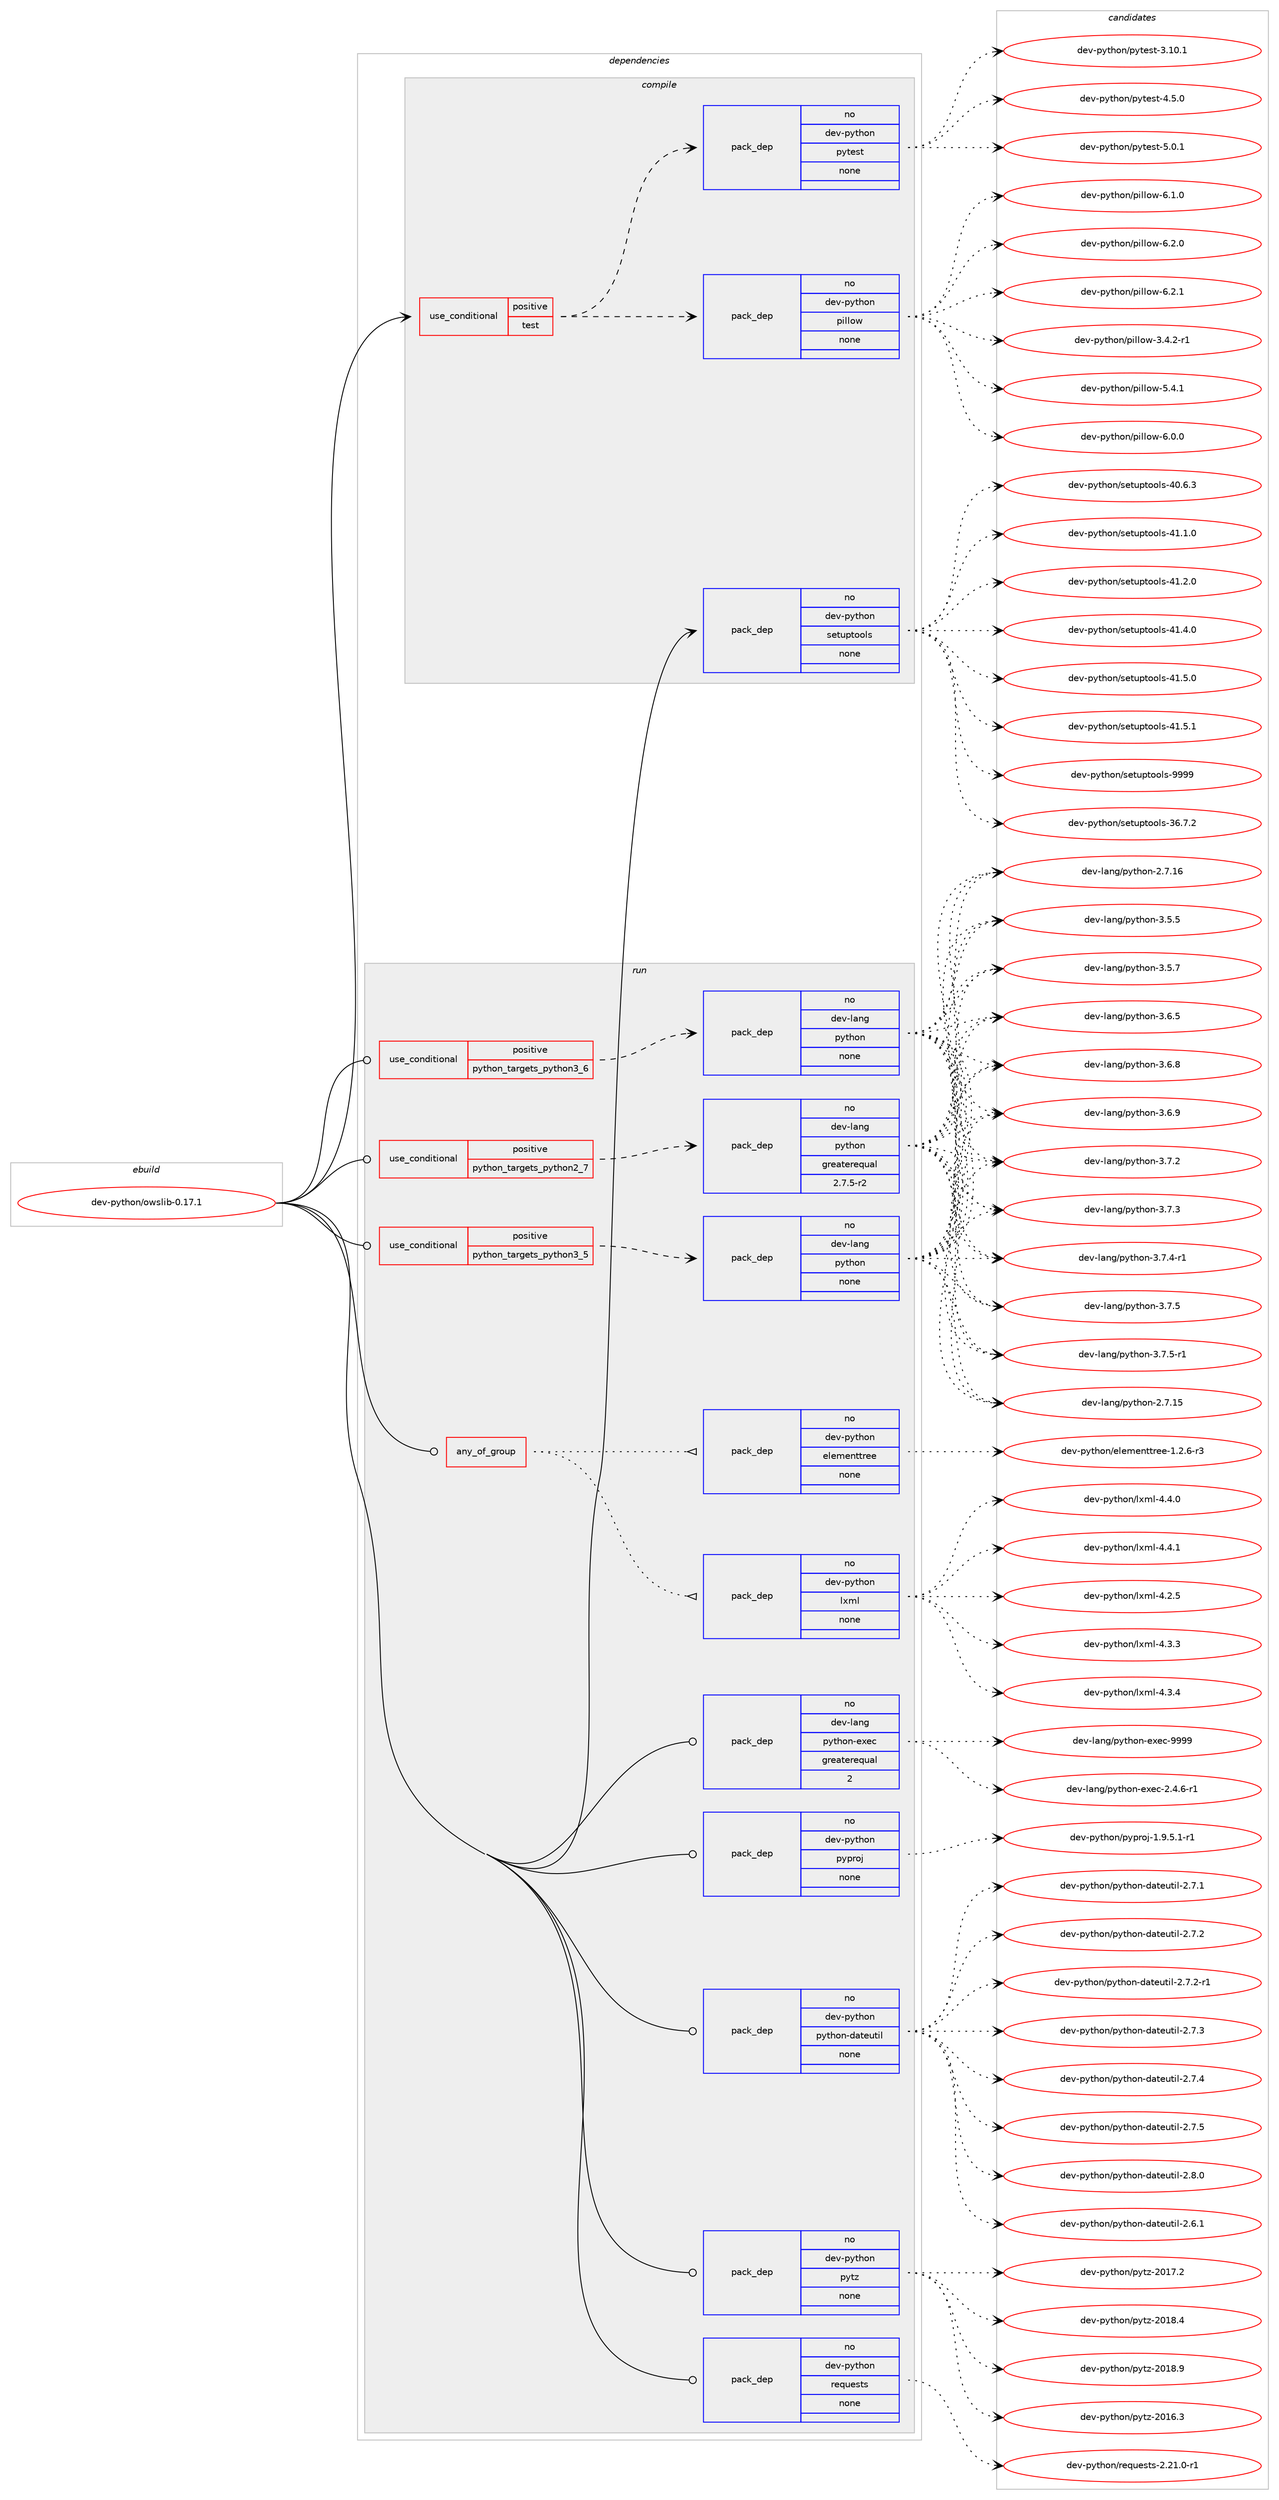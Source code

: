 digraph prolog {

# *************
# Graph options
# *************

newrank=true;
concentrate=true;
compound=true;
graph [rankdir=LR,fontname=Helvetica,fontsize=10,ranksep=1.5];#, ranksep=2.5, nodesep=0.2];
edge  [arrowhead=vee];
node  [fontname=Helvetica,fontsize=10];

# **********
# The ebuild
# **********

subgraph cluster_leftcol {
color=gray;
rank=same;
label=<<i>ebuild</i>>;
id [label="dev-python/owslib-0.17.1", color=red, width=4, href="../dev-python/owslib-0.17.1.svg"];
}

# ****************
# The dependencies
# ****************

subgraph cluster_midcol {
color=gray;
label=<<i>dependencies</i>>;
subgraph cluster_compile {
fillcolor="#eeeeee";
style=filled;
label=<<i>compile</i>>;
subgraph cond143961 {
dependency620055 [label=<<TABLE BORDER="0" CELLBORDER="1" CELLSPACING="0" CELLPADDING="4"><TR><TD ROWSPAN="3" CELLPADDING="10">use_conditional</TD></TR><TR><TD>positive</TD></TR><TR><TD>test</TD></TR></TABLE>>, shape=none, color=red];
subgraph pack464283 {
dependency620056 [label=<<TABLE BORDER="0" CELLBORDER="1" CELLSPACING="0" CELLPADDING="4" WIDTH="220"><TR><TD ROWSPAN="6" CELLPADDING="30">pack_dep</TD></TR><TR><TD WIDTH="110">no</TD></TR><TR><TD>dev-python</TD></TR><TR><TD>pillow</TD></TR><TR><TD>none</TD></TR><TR><TD></TD></TR></TABLE>>, shape=none, color=blue];
}
dependency620055:e -> dependency620056:w [weight=20,style="dashed",arrowhead="vee"];
subgraph pack464284 {
dependency620057 [label=<<TABLE BORDER="0" CELLBORDER="1" CELLSPACING="0" CELLPADDING="4" WIDTH="220"><TR><TD ROWSPAN="6" CELLPADDING="30">pack_dep</TD></TR><TR><TD WIDTH="110">no</TD></TR><TR><TD>dev-python</TD></TR><TR><TD>pytest</TD></TR><TR><TD>none</TD></TR><TR><TD></TD></TR></TABLE>>, shape=none, color=blue];
}
dependency620055:e -> dependency620057:w [weight=20,style="dashed",arrowhead="vee"];
}
id:e -> dependency620055:w [weight=20,style="solid",arrowhead="vee"];
subgraph pack464285 {
dependency620058 [label=<<TABLE BORDER="0" CELLBORDER="1" CELLSPACING="0" CELLPADDING="4" WIDTH="220"><TR><TD ROWSPAN="6" CELLPADDING="30">pack_dep</TD></TR><TR><TD WIDTH="110">no</TD></TR><TR><TD>dev-python</TD></TR><TR><TD>setuptools</TD></TR><TR><TD>none</TD></TR><TR><TD></TD></TR></TABLE>>, shape=none, color=blue];
}
id:e -> dependency620058:w [weight=20,style="solid",arrowhead="vee"];
}
subgraph cluster_compileandrun {
fillcolor="#eeeeee";
style=filled;
label=<<i>compile and run</i>>;
}
subgraph cluster_run {
fillcolor="#eeeeee";
style=filled;
label=<<i>run</i>>;
subgraph any11438 {
dependency620059 [label=<<TABLE BORDER="0" CELLBORDER="1" CELLSPACING="0" CELLPADDING="4"><TR><TD CELLPADDING="10">any_of_group</TD></TR></TABLE>>, shape=none, color=red];subgraph pack464286 {
dependency620060 [label=<<TABLE BORDER="0" CELLBORDER="1" CELLSPACING="0" CELLPADDING="4" WIDTH="220"><TR><TD ROWSPAN="6" CELLPADDING="30">pack_dep</TD></TR><TR><TD WIDTH="110">no</TD></TR><TR><TD>dev-python</TD></TR><TR><TD>elementtree</TD></TR><TR><TD>none</TD></TR><TR><TD></TD></TR></TABLE>>, shape=none, color=blue];
}
dependency620059:e -> dependency620060:w [weight=20,style="dotted",arrowhead="oinv"];
subgraph pack464287 {
dependency620061 [label=<<TABLE BORDER="0" CELLBORDER="1" CELLSPACING="0" CELLPADDING="4" WIDTH="220"><TR><TD ROWSPAN="6" CELLPADDING="30">pack_dep</TD></TR><TR><TD WIDTH="110">no</TD></TR><TR><TD>dev-python</TD></TR><TR><TD>lxml</TD></TR><TR><TD>none</TD></TR><TR><TD></TD></TR></TABLE>>, shape=none, color=blue];
}
dependency620059:e -> dependency620061:w [weight=20,style="dotted",arrowhead="oinv"];
}
id:e -> dependency620059:w [weight=20,style="solid",arrowhead="odot"];
subgraph cond143962 {
dependency620062 [label=<<TABLE BORDER="0" CELLBORDER="1" CELLSPACING="0" CELLPADDING="4"><TR><TD ROWSPAN="3" CELLPADDING="10">use_conditional</TD></TR><TR><TD>positive</TD></TR><TR><TD>python_targets_python2_7</TD></TR></TABLE>>, shape=none, color=red];
subgraph pack464288 {
dependency620063 [label=<<TABLE BORDER="0" CELLBORDER="1" CELLSPACING="0" CELLPADDING="4" WIDTH="220"><TR><TD ROWSPAN="6" CELLPADDING="30">pack_dep</TD></TR><TR><TD WIDTH="110">no</TD></TR><TR><TD>dev-lang</TD></TR><TR><TD>python</TD></TR><TR><TD>greaterequal</TD></TR><TR><TD>2.7.5-r2</TD></TR></TABLE>>, shape=none, color=blue];
}
dependency620062:e -> dependency620063:w [weight=20,style="dashed",arrowhead="vee"];
}
id:e -> dependency620062:w [weight=20,style="solid",arrowhead="odot"];
subgraph cond143963 {
dependency620064 [label=<<TABLE BORDER="0" CELLBORDER="1" CELLSPACING="0" CELLPADDING="4"><TR><TD ROWSPAN="3" CELLPADDING="10">use_conditional</TD></TR><TR><TD>positive</TD></TR><TR><TD>python_targets_python3_5</TD></TR></TABLE>>, shape=none, color=red];
subgraph pack464289 {
dependency620065 [label=<<TABLE BORDER="0" CELLBORDER="1" CELLSPACING="0" CELLPADDING="4" WIDTH="220"><TR><TD ROWSPAN="6" CELLPADDING="30">pack_dep</TD></TR><TR><TD WIDTH="110">no</TD></TR><TR><TD>dev-lang</TD></TR><TR><TD>python</TD></TR><TR><TD>none</TD></TR><TR><TD></TD></TR></TABLE>>, shape=none, color=blue];
}
dependency620064:e -> dependency620065:w [weight=20,style="dashed",arrowhead="vee"];
}
id:e -> dependency620064:w [weight=20,style="solid",arrowhead="odot"];
subgraph cond143964 {
dependency620066 [label=<<TABLE BORDER="0" CELLBORDER="1" CELLSPACING="0" CELLPADDING="4"><TR><TD ROWSPAN="3" CELLPADDING="10">use_conditional</TD></TR><TR><TD>positive</TD></TR><TR><TD>python_targets_python3_6</TD></TR></TABLE>>, shape=none, color=red];
subgraph pack464290 {
dependency620067 [label=<<TABLE BORDER="0" CELLBORDER="1" CELLSPACING="0" CELLPADDING="4" WIDTH="220"><TR><TD ROWSPAN="6" CELLPADDING="30">pack_dep</TD></TR><TR><TD WIDTH="110">no</TD></TR><TR><TD>dev-lang</TD></TR><TR><TD>python</TD></TR><TR><TD>none</TD></TR><TR><TD></TD></TR></TABLE>>, shape=none, color=blue];
}
dependency620066:e -> dependency620067:w [weight=20,style="dashed",arrowhead="vee"];
}
id:e -> dependency620066:w [weight=20,style="solid",arrowhead="odot"];
subgraph pack464291 {
dependency620068 [label=<<TABLE BORDER="0" CELLBORDER="1" CELLSPACING="0" CELLPADDING="4" WIDTH="220"><TR><TD ROWSPAN="6" CELLPADDING="30">pack_dep</TD></TR><TR><TD WIDTH="110">no</TD></TR><TR><TD>dev-lang</TD></TR><TR><TD>python-exec</TD></TR><TR><TD>greaterequal</TD></TR><TR><TD>2</TD></TR></TABLE>>, shape=none, color=blue];
}
id:e -> dependency620068:w [weight=20,style="solid",arrowhead="odot"];
subgraph pack464292 {
dependency620069 [label=<<TABLE BORDER="0" CELLBORDER="1" CELLSPACING="0" CELLPADDING="4" WIDTH="220"><TR><TD ROWSPAN="6" CELLPADDING="30">pack_dep</TD></TR><TR><TD WIDTH="110">no</TD></TR><TR><TD>dev-python</TD></TR><TR><TD>pyproj</TD></TR><TR><TD>none</TD></TR><TR><TD></TD></TR></TABLE>>, shape=none, color=blue];
}
id:e -> dependency620069:w [weight=20,style="solid",arrowhead="odot"];
subgraph pack464293 {
dependency620070 [label=<<TABLE BORDER="0" CELLBORDER="1" CELLSPACING="0" CELLPADDING="4" WIDTH="220"><TR><TD ROWSPAN="6" CELLPADDING="30">pack_dep</TD></TR><TR><TD WIDTH="110">no</TD></TR><TR><TD>dev-python</TD></TR><TR><TD>python-dateutil</TD></TR><TR><TD>none</TD></TR><TR><TD></TD></TR></TABLE>>, shape=none, color=blue];
}
id:e -> dependency620070:w [weight=20,style="solid",arrowhead="odot"];
subgraph pack464294 {
dependency620071 [label=<<TABLE BORDER="0" CELLBORDER="1" CELLSPACING="0" CELLPADDING="4" WIDTH="220"><TR><TD ROWSPAN="6" CELLPADDING="30">pack_dep</TD></TR><TR><TD WIDTH="110">no</TD></TR><TR><TD>dev-python</TD></TR><TR><TD>pytz</TD></TR><TR><TD>none</TD></TR><TR><TD></TD></TR></TABLE>>, shape=none, color=blue];
}
id:e -> dependency620071:w [weight=20,style="solid",arrowhead="odot"];
subgraph pack464295 {
dependency620072 [label=<<TABLE BORDER="0" CELLBORDER="1" CELLSPACING="0" CELLPADDING="4" WIDTH="220"><TR><TD ROWSPAN="6" CELLPADDING="30">pack_dep</TD></TR><TR><TD WIDTH="110">no</TD></TR><TR><TD>dev-python</TD></TR><TR><TD>requests</TD></TR><TR><TD>none</TD></TR><TR><TD></TD></TR></TABLE>>, shape=none, color=blue];
}
id:e -> dependency620072:w [weight=20,style="solid",arrowhead="odot"];
}
}

# **************
# The candidates
# **************

subgraph cluster_choices {
rank=same;
color=gray;
label=<<i>candidates</i>>;

subgraph choice464283 {
color=black;
nodesep=1;
choice10010111845112121116104111110471121051081081111194551465246504511449 [label="dev-python/pillow-3.4.2-r1", color=red, width=4,href="../dev-python/pillow-3.4.2-r1.svg"];
choice1001011184511212111610411111047112105108108111119455346524649 [label="dev-python/pillow-5.4.1", color=red, width=4,href="../dev-python/pillow-5.4.1.svg"];
choice1001011184511212111610411111047112105108108111119455446484648 [label="dev-python/pillow-6.0.0", color=red, width=4,href="../dev-python/pillow-6.0.0.svg"];
choice1001011184511212111610411111047112105108108111119455446494648 [label="dev-python/pillow-6.1.0", color=red, width=4,href="../dev-python/pillow-6.1.0.svg"];
choice1001011184511212111610411111047112105108108111119455446504648 [label="dev-python/pillow-6.2.0", color=red, width=4,href="../dev-python/pillow-6.2.0.svg"];
choice1001011184511212111610411111047112105108108111119455446504649 [label="dev-python/pillow-6.2.1", color=red, width=4,href="../dev-python/pillow-6.2.1.svg"];
dependency620056:e -> choice10010111845112121116104111110471121051081081111194551465246504511449:w [style=dotted,weight="100"];
dependency620056:e -> choice1001011184511212111610411111047112105108108111119455346524649:w [style=dotted,weight="100"];
dependency620056:e -> choice1001011184511212111610411111047112105108108111119455446484648:w [style=dotted,weight="100"];
dependency620056:e -> choice1001011184511212111610411111047112105108108111119455446494648:w [style=dotted,weight="100"];
dependency620056:e -> choice1001011184511212111610411111047112105108108111119455446504648:w [style=dotted,weight="100"];
dependency620056:e -> choice1001011184511212111610411111047112105108108111119455446504649:w [style=dotted,weight="100"];
}
subgraph choice464284 {
color=black;
nodesep=1;
choice100101118451121211161041111104711212111610111511645514649484649 [label="dev-python/pytest-3.10.1", color=red, width=4,href="../dev-python/pytest-3.10.1.svg"];
choice1001011184511212111610411111047112121116101115116455246534648 [label="dev-python/pytest-4.5.0", color=red, width=4,href="../dev-python/pytest-4.5.0.svg"];
choice1001011184511212111610411111047112121116101115116455346484649 [label="dev-python/pytest-5.0.1", color=red, width=4,href="../dev-python/pytest-5.0.1.svg"];
dependency620057:e -> choice100101118451121211161041111104711212111610111511645514649484649:w [style=dotted,weight="100"];
dependency620057:e -> choice1001011184511212111610411111047112121116101115116455246534648:w [style=dotted,weight="100"];
dependency620057:e -> choice1001011184511212111610411111047112121116101115116455346484649:w [style=dotted,weight="100"];
}
subgraph choice464285 {
color=black;
nodesep=1;
choice100101118451121211161041111104711510111611711211611111110811545515446554650 [label="dev-python/setuptools-36.7.2", color=red, width=4,href="../dev-python/setuptools-36.7.2.svg"];
choice100101118451121211161041111104711510111611711211611111110811545524846544651 [label="dev-python/setuptools-40.6.3", color=red, width=4,href="../dev-python/setuptools-40.6.3.svg"];
choice100101118451121211161041111104711510111611711211611111110811545524946494648 [label="dev-python/setuptools-41.1.0", color=red, width=4,href="../dev-python/setuptools-41.1.0.svg"];
choice100101118451121211161041111104711510111611711211611111110811545524946504648 [label="dev-python/setuptools-41.2.0", color=red, width=4,href="../dev-python/setuptools-41.2.0.svg"];
choice100101118451121211161041111104711510111611711211611111110811545524946524648 [label="dev-python/setuptools-41.4.0", color=red, width=4,href="../dev-python/setuptools-41.4.0.svg"];
choice100101118451121211161041111104711510111611711211611111110811545524946534648 [label="dev-python/setuptools-41.5.0", color=red, width=4,href="../dev-python/setuptools-41.5.0.svg"];
choice100101118451121211161041111104711510111611711211611111110811545524946534649 [label="dev-python/setuptools-41.5.1", color=red, width=4,href="../dev-python/setuptools-41.5.1.svg"];
choice10010111845112121116104111110471151011161171121161111111081154557575757 [label="dev-python/setuptools-9999", color=red, width=4,href="../dev-python/setuptools-9999.svg"];
dependency620058:e -> choice100101118451121211161041111104711510111611711211611111110811545515446554650:w [style=dotted,weight="100"];
dependency620058:e -> choice100101118451121211161041111104711510111611711211611111110811545524846544651:w [style=dotted,weight="100"];
dependency620058:e -> choice100101118451121211161041111104711510111611711211611111110811545524946494648:w [style=dotted,weight="100"];
dependency620058:e -> choice100101118451121211161041111104711510111611711211611111110811545524946504648:w [style=dotted,weight="100"];
dependency620058:e -> choice100101118451121211161041111104711510111611711211611111110811545524946524648:w [style=dotted,weight="100"];
dependency620058:e -> choice100101118451121211161041111104711510111611711211611111110811545524946534648:w [style=dotted,weight="100"];
dependency620058:e -> choice100101118451121211161041111104711510111611711211611111110811545524946534649:w [style=dotted,weight="100"];
dependency620058:e -> choice10010111845112121116104111110471151011161171121161111111081154557575757:w [style=dotted,weight="100"];
}
subgraph choice464286 {
color=black;
nodesep=1;
choice10010111845112121116104111110471011081011091011101161161141011014549465046544511451 [label="dev-python/elementtree-1.2.6-r3", color=red, width=4,href="../dev-python/elementtree-1.2.6-r3.svg"];
dependency620060:e -> choice10010111845112121116104111110471011081011091011101161161141011014549465046544511451:w [style=dotted,weight="100"];
}
subgraph choice464287 {
color=black;
nodesep=1;
choice1001011184511212111610411111047108120109108455246504653 [label="dev-python/lxml-4.2.5", color=red, width=4,href="../dev-python/lxml-4.2.5.svg"];
choice1001011184511212111610411111047108120109108455246514651 [label="dev-python/lxml-4.3.3", color=red, width=4,href="../dev-python/lxml-4.3.3.svg"];
choice1001011184511212111610411111047108120109108455246514652 [label="dev-python/lxml-4.3.4", color=red, width=4,href="../dev-python/lxml-4.3.4.svg"];
choice1001011184511212111610411111047108120109108455246524648 [label="dev-python/lxml-4.4.0", color=red, width=4,href="../dev-python/lxml-4.4.0.svg"];
choice1001011184511212111610411111047108120109108455246524649 [label="dev-python/lxml-4.4.1", color=red, width=4,href="../dev-python/lxml-4.4.1.svg"];
dependency620061:e -> choice1001011184511212111610411111047108120109108455246504653:w [style=dotted,weight="100"];
dependency620061:e -> choice1001011184511212111610411111047108120109108455246514651:w [style=dotted,weight="100"];
dependency620061:e -> choice1001011184511212111610411111047108120109108455246514652:w [style=dotted,weight="100"];
dependency620061:e -> choice1001011184511212111610411111047108120109108455246524648:w [style=dotted,weight="100"];
dependency620061:e -> choice1001011184511212111610411111047108120109108455246524649:w [style=dotted,weight="100"];
}
subgraph choice464288 {
color=black;
nodesep=1;
choice10010111845108971101034711212111610411111045504655464953 [label="dev-lang/python-2.7.15", color=red, width=4,href="../dev-lang/python-2.7.15.svg"];
choice10010111845108971101034711212111610411111045504655464954 [label="dev-lang/python-2.7.16", color=red, width=4,href="../dev-lang/python-2.7.16.svg"];
choice100101118451089711010347112121116104111110455146534653 [label="dev-lang/python-3.5.5", color=red, width=4,href="../dev-lang/python-3.5.5.svg"];
choice100101118451089711010347112121116104111110455146534655 [label="dev-lang/python-3.5.7", color=red, width=4,href="../dev-lang/python-3.5.7.svg"];
choice100101118451089711010347112121116104111110455146544653 [label="dev-lang/python-3.6.5", color=red, width=4,href="../dev-lang/python-3.6.5.svg"];
choice100101118451089711010347112121116104111110455146544656 [label="dev-lang/python-3.6.8", color=red, width=4,href="../dev-lang/python-3.6.8.svg"];
choice100101118451089711010347112121116104111110455146544657 [label="dev-lang/python-3.6.9", color=red, width=4,href="../dev-lang/python-3.6.9.svg"];
choice100101118451089711010347112121116104111110455146554650 [label="dev-lang/python-3.7.2", color=red, width=4,href="../dev-lang/python-3.7.2.svg"];
choice100101118451089711010347112121116104111110455146554651 [label="dev-lang/python-3.7.3", color=red, width=4,href="../dev-lang/python-3.7.3.svg"];
choice1001011184510897110103471121211161041111104551465546524511449 [label="dev-lang/python-3.7.4-r1", color=red, width=4,href="../dev-lang/python-3.7.4-r1.svg"];
choice100101118451089711010347112121116104111110455146554653 [label="dev-lang/python-3.7.5", color=red, width=4,href="../dev-lang/python-3.7.5.svg"];
choice1001011184510897110103471121211161041111104551465546534511449 [label="dev-lang/python-3.7.5-r1", color=red, width=4,href="../dev-lang/python-3.7.5-r1.svg"];
dependency620063:e -> choice10010111845108971101034711212111610411111045504655464953:w [style=dotted,weight="100"];
dependency620063:e -> choice10010111845108971101034711212111610411111045504655464954:w [style=dotted,weight="100"];
dependency620063:e -> choice100101118451089711010347112121116104111110455146534653:w [style=dotted,weight="100"];
dependency620063:e -> choice100101118451089711010347112121116104111110455146534655:w [style=dotted,weight="100"];
dependency620063:e -> choice100101118451089711010347112121116104111110455146544653:w [style=dotted,weight="100"];
dependency620063:e -> choice100101118451089711010347112121116104111110455146544656:w [style=dotted,weight="100"];
dependency620063:e -> choice100101118451089711010347112121116104111110455146544657:w [style=dotted,weight="100"];
dependency620063:e -> choice100101118451089711010347112121116104111110455146554650:w [style=dotted,weight="100"];
dependency620063:e -> choice100101118451089711010347112121116104111110455146554651:w [style=dotted,weight="100"];
dependency620063:e -> choice1001011184510897110103471121211161041111104551465546524511449:w [style=dotted,weight="100"];
dependency620063:e -> choice100101118451089711010347112121116104111110455146554653:w [style=dotted,weight="100"];
dependency620063:e -> choice1001011184510897110103471121211161041111104551465546534511449:w [style=dotted,weight="100"];
}
subgraph choice464289 {
color=black;
nodesep=1;
choice10010111845108971101034711212111610411111045504655464953 [label="dev-lang/python-2.7.15", color=red, width=4,href="../dev-lang/python-2.7.15.svg"];
choice10010111845108971101034711212111610411111045504655464954 [label="dev-lang/python-2.7.16", color=red, width=4,href="../dev-lang/python-2.7.16.svg"];
choice100101118451089711010347112121116104111110455146534653 [label="dev-lang/python-3.5.5", color=red, width=4,href="../dev-lang/python-3.5.5.svg"];
choice100101118451089711010347112121116104111110455146534655 [label="dev-lang/python-3.5.7", color=red, width=4,href="../dev-lang/python-3.5.7.svg"];
choice100101118451089711010347112121116104111110455146544653 [label="dev-lang/python-3.6.5", color=red, width=4,href="../dev-lang/python-3.6.5.svg"];
choice100101118451089711010347112121116104111110455146544656 [label="dev-lang/python-3.6.8", color=red, width=4,href="../dev-lang/python-3.6.8.svg"];
choice100101118451089711010347112121116104111110455146544657 [label="dev-lang/python-3.6.9", color=red, width=4,href="../dev-lang/python-3.6.9.svg"];
choice100101118451089711010347112121116104111110455146554650 [label="dev-lang/python-3.7.2", color=red, width=4,href="../dev-lang/python-3.7.2.svg"];
choice100101118451089711010347112121116104111110455146554651 [label="dev-lang/python-3.7.3", color=red, width=4,href="../dev-lang/python-3.7.3.svg"];
choice1001011184510897110103471121211161041111104551465546524511449 [label="dev-lang/python-3.7.4-r1", color=red, width=4,href="../dev-lang/python-3.7.4-r1.svg"];
choice100101118451089711010347112121116104111110455146554653 [label="dev-lang/python-3.7.5", color=red, width=4,href="../dev-lang/python-3.7.5.svg"];
choice1001011184510897110103471121211161041111104551465546534511449 [label="dev-lang/python-3.7.5-r1", color=red, width=4,href="../dev-lang/python-3.7.5-r1.svg"];
dependency620065:e -> choice10010111845108971101034711212111610411111045504655464953:w [style=dotted,weight="100"];
dependency620065:e -> choice10010111845108971101034711212111610411111045504655464954:w [style=dotted,weight="100"];
dependency620065:e -> choice100101118451089711010347112121116104111110455146534653:w [style=dotted,weight="100"];
dependency620065:e -> choice100101118451089711010347112121116104111110455146534655:w [style=dotted,weight="100"];
dependency620065:e -> choice100101118451089711010347112121116104111110455146544653:w [style=dotted,weight="100"];
dependency620065:e -> choice100101118451089711010347112121116104111110455146544656:w [style=dotted,weight="100"];
dependency620065:e -> choice100101118451089711010347112121116104111110455146544657:w [style=dotted,weight="100"];
dependency620065:e -> choice100101118451089711010347112121116104111110455146554650:w [style=dotted,weight="100"];
dependency620065:e -> choice100101118451089711010347112121116104111110455146554651:w [style=dotted,weight="100"];
dependency620065:e -> choice1001011184510897110103471121211161041111104551465546524511449:w [style=dotted,weight="100"];
dependency620065:e -> choice100101118451089711010347112121116104111110455146554653:w [style=dotted,weight="100"];
dependency620065:e -> choice1001011184510897110103471121211161041111104551465546534511449:w [style=dotted,weight="100"];
}
subgraph choice464290 {
color=black;
nodesep=1;
choice10010111845108971101034711212111610411111045504655464953 [label="dev-lang/python-2.7.15", color=red, width=4,href="../dev-lang/python-2.7.15.svg"];
choice10010111845108971101034711212111610411111045504655464954 [label="dev-lang/python-2.7.16", color=red, width=4,href="../dev-lang/python-2.7.16.svg"];
choice100101118451089711010347112121116104111110455146534653 [label="dev-lang/python-3.5.5", color=red, width=4,href="../dev-lang/python-3.5.5.svg"];
choice100101118451089711010347112121116104111110455146534655 [label="dev-lang/python-3.5.7", color=red, width=4,href="../dev-lang/python-3.5.7.svg"];
choice100101118451089711010347112121116104111110455146544653 [label="dev-lang/python-3.6.5", color=red, width=4,href="../dev-lang/python-3.6.5.svg"];
choice100101118451089711010347112121116104111110455146544656 [label="dev-lang/python-3.6.8", color=red, width=4,href="../dev-lang/python-3.6.8.svg"];
choice100101118451089711010347112121116104111110455146544657 [label="dev-lang/python-3.6.9", color=red, width=4,href="../dev-lang/python-3.6.9.svg"];
choice100101118451089711010347112121116104111110455146554650 [label="dev-lang/python-3.7.2", color=red, width=4,href="../dev-lang/python-3.7.2.svg"];
choice100101118451089711010347112121116104111110455146554651 [label="dev-lang/python-3.7.3", color=red, width=4,href="../dev-lang/python-3.7.3.svg"];
choice1001011184510897110103471121211161041111104551465546524511449 [label="dev-lang/python-3.7.4-r1", color=red, width=4,href="../dev-lang/python-3.7.4-r1.svg"];
choice100101118451089711010347112121116104111110455146554653 [label="dev-lang/python-3.7.5", color=red, width=4,href="../dev-lang/python-3.7.5.svg"];
choice1001011184510897110103471121211161041111104551465546534511449 [label="dev-lang/python-3.7.5-r1", color=red, width=4,href="../dev-lang/python-3.7.5-r1.svg"];
dependency620067:e -> choice10010111845108971101034711212111610411111045504655464953:w [style=dotted,weight="100"];
dependency620067:e -> choice10010111845108971101034711212111610411111045504655464954:w [style=dotted,weight="100"];
dependency620067:e -> choice100101118451089711010347112121116104111110455146534653:w [style=dotted,weight="100"];
dependency620067:e -> choice100101118451089711010347112121116104111110455146534655:w [style=dotted,weight="100"];
dependency620067:e -> choice100101118451089711010347112121116104111110455146544653:w [style=dotted,weight="100"];
dependency620067:e -> choice100101118451089711010347112121116104111110455146544656:w [style=dotted,weight="100"];
dependency620067:e -> choice100101118451089711010347112121116104111110455146544657:w [style=dotted,weight="100"];
dependency620067:e -> choice100101118451089711010347112121116104111110455146554650:w [style=dotted,weight="100"];
dependency620067:e -> choice100101118451089711010347112121116104111110455146554651:w [style=dotted,weight="100"];
dependency620067:e -> choice1001011184510897110103471121211161041111104551465546524511449:w [style=dotted,weight="100"];
dependency620067:e -> choice100101118451089711010347112121116104111110455146554653:w [style=dotted,weight="100"];
dependency620067:e -> choice1001011184510897110103471121211161041111104551465546534511449:w [style=dotted,weight="100"];
}
subgraph choice464291 {
color=black;
nodesep=1;
choice10010111845108971101034711212111610411111045101120101994550465246544511449 [label="dev-lang/python-exec-2.4.6-r1", color=red, width=4,href="../dev-lang/python-exec-2.4.6-r1.svg"];
choice10010111845108971101034711212111610411111045101120101994557575757 [label="dev-lang/python-exec-9999", color=red, width=4,href="../dev-lang/python-exec-9999.svg"];
dependency620068:e -> choice10010111845108971101034711212111610411111045101120101994550465246544511449:w [style=dotted,weight="100"];
dependency620068:e -> choice10010111845108971101034711212111610411111045101120101994557575757:w [style=dotted,weight="100"];
}
subgraph choice464292 {
color=black;
nodesep=1;
choice100101118451121211161041111104711212111211411110645494657465346494511449 [label="dev-python/pyproj-1.9.5.1-r1", color=red, width=4,href="../dev-python/pyproj-1.9.5.1-r1.svg"];
dependency620069:e -> choice100101118451121211161041111104711212111211411110645494657465346494511449:w [style=dotted,weight="100"];
}
subgraph choice464293 {
color=black;
nodesep=1;
choice10010111845112121116104111110471121211161041111104510097116101117116105108455046544649 [label="dev-python/python-dateutil-2.6.1", color=red, width=4,href="../dev-python/python-dateutil-2.6.1.svg"];
choice10010111845112121116104111110471121211161041111104510097116101117116105108455046554649 [label="dev-python/python-dateutil-2.7.1", color=red, width=4,href="../dev-python/python-dateutil-2.7.1.svg"];
choice10010111845112121116104111110471121211161041111104510097116101117116105108455046554650 [label="dev-python/python-dateutil-2.7.2", color=red, width=4,href="../dev-python/python-dateutil-2.7.2.svg"];
choice100101118451121211161041111104711212111610411111045100971161011171161051084550465546504511449 [label="dev-python/python-dateutil-2.7.2-r1", color=red, width=4,href="../dev-python/python-dateutil-2.7.2-r1.svg"];
choice10010111845112121116104111110471121211161041111104510097116101117116105108455046554651 [label="dev-python/python-dateutil-2.7.3", color=red, width=4,href="../dev-python/python-dateutil-2.7.3.svg"];
choice10010111845112121116104111110471121211161041111104510097116101117116105108455046554652 [label="dev-python/python-dateutil-2.7.4", color=red, width=4,href="../dev-python/python-dateutil-2.7.4.svg"];
choice10010111845112121116104111110471121211161041111104510097116101117116105108455046554653 [label="dev-python/python-dateutil-2.7.5", color=red, width=4,href="../dev-python/python-dateutil-2.7.5.svg"];
choice10010111845112121116104111110471121211161041111104510097116101117116105108455046564648 [label="dev-python/python-dateutil-2.8.0", color=red, width=4,href="../dev-python/python-dateutil-2.8.0.svg"];
dependency620070:e -> choice10010111845112121116104111110471121211161041111104510097116101117116105108455046544649:w [style=dotted,weight="100"];
dependency620070:e -> choice10010111845112121116104111110471121211161041111104510097116101117116105108455046554649:w [style=dotted,weight="100"];
dependency620070:e -> choice10010111845112121116104111110471121211161041111104510097116101117116105108455046554650:w [style=dotted,weight="100"];
dependency620070:e -> choice100101118451121211161041111104711212111610411111045100971161011171161051084550465546504511449:w [style=dotted,weight="100"];
dependency620070:e -> choice10010111845112121116104111110471121211161041111104510097116101117116105108455046554651:w [style=dotted,weight="100"];
dependency620070:e -> choice10010111845112121116104111110471121211161041111104510097116101117116105108455046554652:w [style=dotted,weight="100"];
dependency620070:e -> choice10010111845112121116104111110471121211161041111104510097116101117116105108455046554653:w [style=dotted,weight="100"];
dependency620070:e -> choice10010111845112121116104111110471121211161041111104510097116101117116105108455046564648:w [style=dotted,weight="100"];
}
subgraph choice464294 {
color=black;
nodesep=1;
choice100101118451121211161041111104711212111612245504849544651 [label="dev-python/pytz-2016.3", color=red, width=4,href="../dev-python/pytz-2016.3.svg"];
choice100101118451121211161041111104711212111612245504849554650 [label="dev-python/pytz-2017.2", color=red, width=4,href="../dev-python/pytz-2017.2.svg"];
choice100101118451121211161041111104711212111612245504849564652 [label="dev-python/pytz-2018.4", color=red, width=4,href="../dev-python/pytz-2018.4.svg"];
choice100101118451121211161041111104711212111612245504849564657 [label="dev-python/pytz-2018.9", color=red, width=4,href="../dev-python/pytz-2018.9.svg"];
dependency620071:e -> choice100101118451121211161041111104711212111612245504849544651:w [style=dotted,weight="100"];
dependency620071:e -> choice100101118451121211161041111104711212111612245504849554650:w [style=dotted,weight="100"];
dependency620071:e -> choice100101118451121211161041111104711212111612245504849564652:w [style=dotted,weight="100"];
dependency620071:e -> choice100101118451121211161041111104711212111612245504849564657:w [style=dotted,weight="100"];
}
subgraph choice464295 {
color=black;
nodesep=1;
choice1001011184511212111610411111047114101113117101115116115455046504946484511449 [label="dev-python/requests-2.21.0-r1", color=red, width=4,href="../dev-python/requests-2.21.0-r1.svg"];
dependency620072:e -> choice1001011184511212111610411111047114101113117101115116115455046504946484511449:w [style=dotted,weight="100"];
}
}

}

